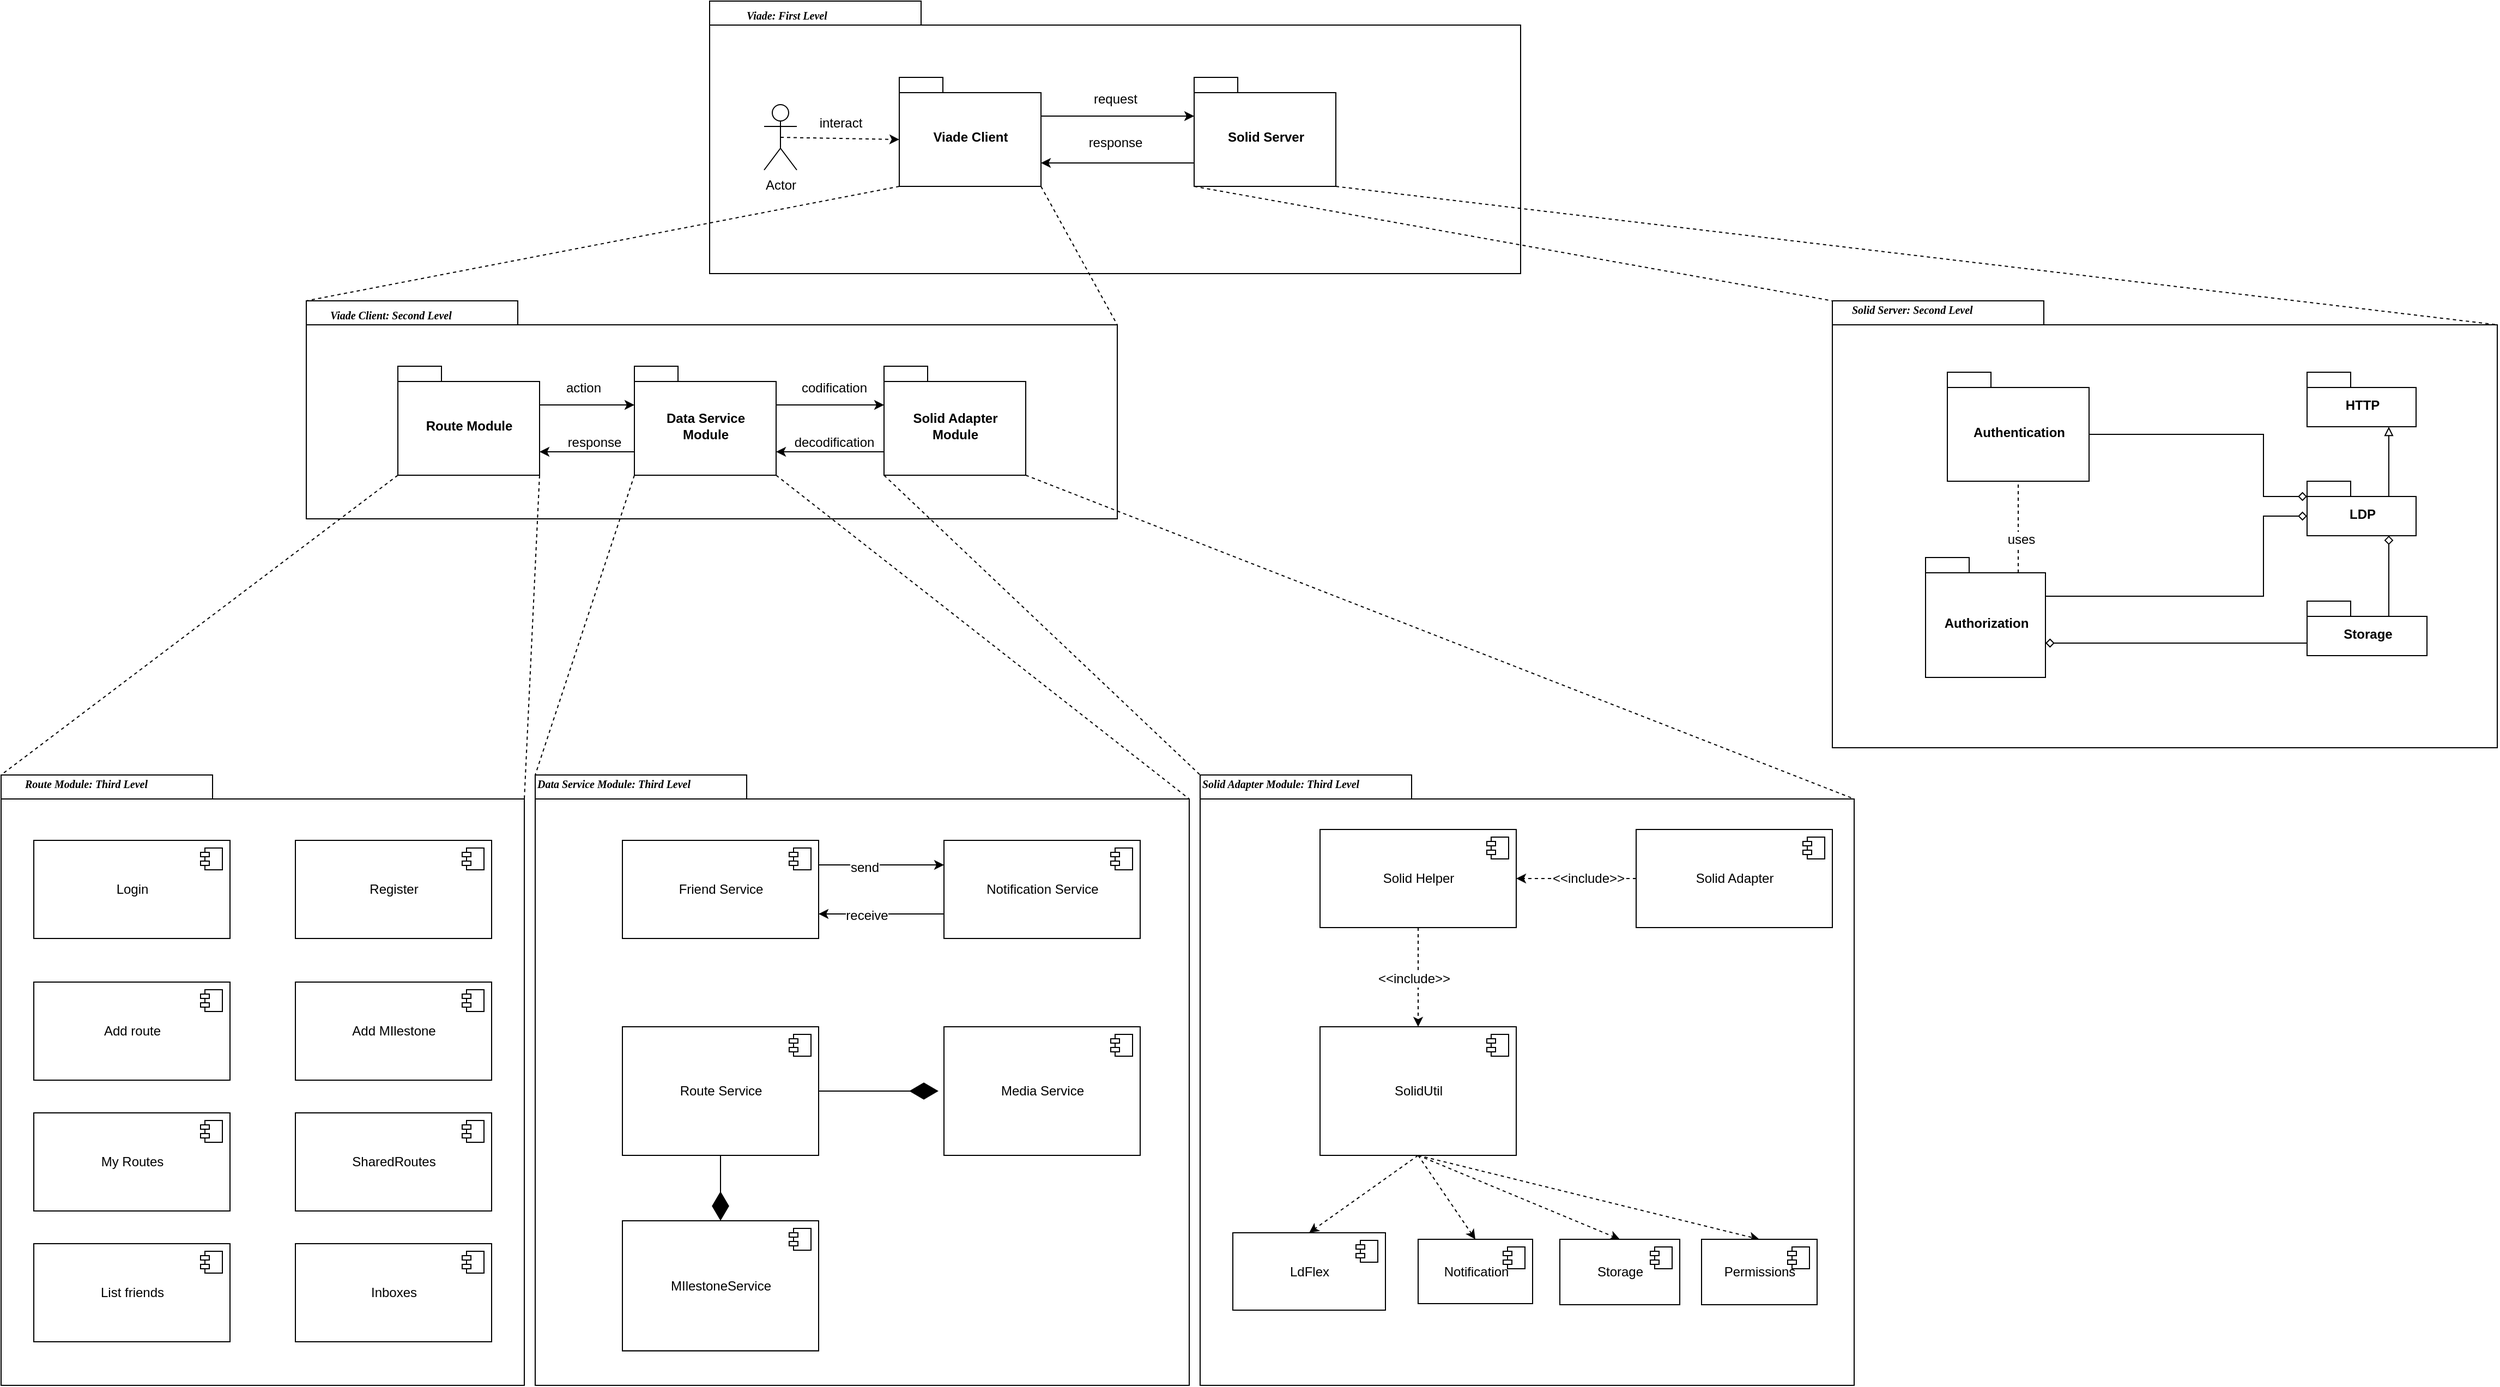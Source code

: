 <mxfile version="12.9.4" type="device"><diagram name="Page-1" id="b5b7bab2-c9e2-2cf4-8b2a-24fd1a2a6d21"><mxGraphModel dx="2946" dy="1530" grid="1" gridSize="10" guides="1" tooltips="1" connect="1" arrows="1" fold="1" page="1" pageScale="1" pageWidth="827" pageHeight="1169" background="#ffffff" math="0" shadow="0"><root><mxCell id="0"/><mxCell id="1" parent="0"/><mxCell id="coFbZMBNHzpDtPUYDbNX-60" value="" style="group" vertex="1" connectable="0" parent="1"><mxGeometry x="1140" y="820" width="600" height="560" as="geometry"/></mxCell><mxCell id="coFbZMBNHzpDtPUYDbNX-61" value="" style="shape=folder;fontStyle=1;spacingTop=10;tabWidth=194;tabHeight=22;tabPosition=left;html=1;rounded=0;shadow=0;comic=0;labelBackgroundColor=none;strokeWidth=1;fillColor=none;fontFamily=Verdana;fontSize=10;align=center;" vertex="1" parent="coFbZMBNHzpDtPUYDbNX-60"><mxGeometry x="-30" width="600" height="560" as="geometry"/></mxCell><mxCell id="coFbZMBNHzpDtPUYDbNX-62" value="&lt;b&gt;&lt;i&gt;Solid Adapter Module: Third Level&lt;/i&gt;&lt;/b&gt;" style="text;html=1;align=left;verticalAlign=top;spacingTop=-4;fontSize=10;fontFamily=Verdana" vertex="1" parent="coFbZMBNHzpDtPUYDbNX-60"><mxGeometry x="-30" width="130" height="18.66" as="geometry"/></mxCell><mxCell id="coFbZMBNHzpDtPUYDbNX-63" value="Notification" style="html=1;fillColor=#ffffff;" vertex="1" parent="coFbZMBNHzpDtPUYDbNX-60"><mxGeometry x="170" y="426" width="105" height="59" as="geometry"/></mxCell><mxCell id="coFbZMBNHzpDtPUYDbNX-64" value="" style="shape=component;jettyWidth=8;jettyHeight=4;" vertex="1" parent="coFbZMBNHzpDtPUYDbNX-63"><mxGeometry x="1" width="20" height="20" relative="1" as="geometry"><mxPoint x="-27" y="7" as="offset"/></mxGeometry></mxCell><mxCell id="coFbZMBNHzpDtPUYDbNX-73" value="Solid Adapter" style="html=1;fillColor=#ffffff;" vertex="1" parent="coFbZMBNHzpDtPUYDbNX-60"><mxGeometry x="370" y="50" width="180" height="90" as="geometry"/></mxCell><mxCell id="coFbZMBNHzpDtPUYDbNX-74" value="" style="shape=component;jettyWidth=8;jettyHeight=4;" vertex="1" parent="coFbZMBNHzpDtPUYDbNX-73"><mxGeometry x="1" width="20" height="20" relative="1" as="geometry"><mxPoint x="-27" y="7" as="offset"/></mxGeometry></mxCell><mxCell id="coFbZMBNHzpDtPUYDbNX-89" style="edgeStyle=none;rounded=0;orthogonalLoop=1;jettySize=auto;html=1;exitX=0.5;exitY=1;exitDx=0;exitDy=0;entryX=0.5;entryY=0;entryDx=0;entryDy=0;dashed=1;startArrow=none;startFill=0;endArrow=classic;endFill=1;" edge="1" parent="coFbZMBNHzpDtPUYDbNX-60" source="coFbZMBNHzpDtPUYDbNX-75" target="coFbZMBNHzpDtPUYDbNX-65"><mxGeometry relative="1" as="geometry"><Array as="points"/></mxGeometry></mxCell><mxCell id="coFbZMBNHzpDtPUYDbNX-90" value="&amp;lt;&amp;lt;include&amp;gt;&amp;gt;" style="text;html=1;align=center;verticalAlign=middle;resizable=0;points=[];labelBackgroundColor=#ffffff;" vertex="1" connectable="0" parent="coFbZMBNHzpDtPUYDbNX-89"><mxGeometry x="0.035" y="-4" relative="1" as="geometry"><mxPoint as="offset"/></mxGeometry></mxCell><mxCell id="coFbZMBNHzpDtPUYDbNX-75" value="Solid Helper" style="html=1;fillColor=#ffffff;" vertex="1" parent="coFbZMBNHzpDtPUYDbNX-60"><mxGeometry x="80" y="50" width="180" height="90" as="geometry"/></mxCell><mxCell id="coFbZMBNHzpDtPUYDbNX-76" value="" style="shape=component;jettyWidth=8;jettyHeight=4;" vertex="1" parent="coFbZMBNHzpDtPUYDbNX-75"><mxGeometry x="1" width="20" height="20" relative="1" as="geometry"><mxPoint x="-27" y="7" as="offset"/></mxGeometry></mxCell><mxCell id="coFbZMBNHzpDtPUYDbNX-77" style="edgeStyle=orthogonalEdgeStyle;rounded=0;orthogonalLoop=1;jettySize=auto;html=1;exitX=0;exitY=0.5;exitDx=0;exitDy=0;entryX=1;entryY=0.5;entryDx=0;entryDy=0;dashed=1;" edge="1" parent="coFbZMBNHzpDtPUYDbNX-60" source="coFbZMBNHzpDtPUYDbNX-73" target="coFbZMBNHzpDtPUYDbNX-75"><mxGeometry relative="1" as="geometry"/></mxCell><mxCell id="coFbZMBNHzpDtPUYDbNX-88" value="&amp;lt;&amp;lt;include&amp;gt;&amp;gt;" style="text;html=1;align=center;verticalAlign=middle;resizable=0;points=[];labelBackgroundColor=#ffffff;" vertex="1" connectable="0" parent="coFbZMBNHzpDtPUYDbNX-77"><mxGeometry x="-0.201" relative="1" as="geometry"><mxPoint as="offset"/></mxGeometry></mxCell><mxCell id="coFbZMBNHzpDtPUYDbNX-95" style="edgeStyle=none;rounded=0;orthogonalLoop=1;jettySize=auto;html=1;exitX=0.5;exitY=1;exitDx=0;exitDy=0;entryX=0.5;entryY=0;entryDx=0;entryDy=0;dashed=1;startArrow=none;startFill=0;endArrow=classic;endFill=1;" edge="1" parent="coFbZMBNHzpDtPUYDbNX-60" source="coFbZMBNHzpDtPUYDbNX-65" target="coFbZMBNHzpDtPUYDbNX-63"><mxGeometry relative="1" as="geometry"/></mxCell><mxCell id="coFbZMBNHzpDtPUYDbNX-104" style="edgeStyle=none;rounded=0;orthogonalLoop=1;jettySize=auto;html=1;exitX=0.5;exitY=1;exitDx=0;exitDy=0;entryX=0.5;entryY=0;entryDx=0;entryDy=0;dashed=1;startArrow=none;startFill=0;endArrow=classic;endFill=1;" edge="1" parent="coFbZMBNHzpDtPUYDbNX-60" source="coFbZMBNHzpDtPUYDbNX-65" target="coFbZMBNHzpDtPUYDbNX-100"><mxGeometry relative="1" as="geometry"/></mxCell><mxCell id="coFbZMBNHzpDtPUYDbNX-105" style="edgeStyle=none;rounded=0;orthogonalLoop=1;jettySize=auto;html=1;exitX=0.5;exitY=1;exitDx=0;exitDy=0;entryX=0.5;entryY=0;entryDx=0;entryDy=0;dashed=1;startArrow=none;startFill=0;endArrow=classic;endFill=1;" edge="1" parent="coFbZMBNHzpDtPUYDbNX-60" source="coFbZMBNHzpDtPUYDbNX-65" target="coFbZMBNHzpDtPUYDbNX-102"><mxGeometry relative="1" as="geometry"/></mxCell><mxCell id="coFbZMBNHzpDtPUYDbNX-106" style="edgeStyle=none;rounded=0;orthogonalLoop=1;jettySize=auto;html=1;exitX=0.5;exitY=1;exitDx=0;exitDy=0;entryX=0.5;entryY=0;entryDx=0;entryDy=0;dashed=1;startArrow=none;startFill=0;endArrow=classic;endFill=1;" edge="1" parent="coFbZMBNHzpDtPUYDbNX-60" source="coFbZMBNHzpDtPUYDbNX-65" target="coFbZMBNHzpDtPUYDbNX-98"><mxGeometry relative="1" as="geometry"/></mxCell><mxCell id="coFbZMBNHzpDtPUYDbNX-65" value="SolidUtil" style="html=1;fillColor=#ffffff;" vertex="1" parent="coFbZMBNHzpDtPUYDbNX-60"><mxGeometry x="80" y="231" width="180" height="118" as="geometry"/></mxCell><mxCell id="coFbZMBNHzpDtPUYDbNX-66" value="" style="shape=component;jettyWidth=8;jettyHeight=4;" vertex="1" parent="coFbZMBNHzpDtPUYDbNX-65"><mxGeometry x="1" width="20" height="20" relative="1" as="geometry"><mxPoint x="-27" y="7" as="offset"/></mxGeometry></mxCell><mxCell id="coFbZMBNHzpDtPUYDbNX-98" value="LdFlex" style="html=1;fillColor=#ffffff;" vertex="1" parent="coFbZMBNHzpDtPUYDbNX-60"><mxGeometry y="420" width="140" height="71" as="geometry"/></mxCell><mxCell id="coFbZMBNHzpDtPUYDbNX-99" value="" style="shape=component;jettyWidth=8;jettyHeight=4;" vertex="1" parent="coFbZMBNHzpDtPUYDbNX-98"><mxGeometry x="1" width="20" height="20" relative="1" as="geometry"><mxPoint x="-27" y="7" as="offset"/></mxGeometry></mxCell><mxCell id="coFbZMBNHzpDtPUYDbNX-100" value="Storage" style="html=1;fillColor=#ffffff;" vertex="1" parent="coFbZMBNHzpDtPUYDbNX-60"><mxGeometry x="300" y="426" width="110" height="60" as="geometry"/></mxCell><mxCell id="coFbZMBNHzpDtPUYDbNX-101" value="" style="shape=component;jettyWidth=8;jettyHeight=4;" vertex="1" parent="coFbZMBNHzpDtPUYDbNX-100"><mxGeometry x="1" width="20" height="20" relative="1" as="geometry"><mxPoint x="-27" y="7" as="offset"/></mxGeometry></mxCell><mxCell id="coFbZMBNHzpDtPUYDbNX-102" value="Permissions" style="html=1;fillColor=#ffffff;" vertex="1" parent="coFbZMBNHzpDtPUYDbNX-60"><mxGeometry x="430" y="426" width="106" height="60" as="geometry"/></mxCell><mxCell id="coFbZMBNHzpDtPUYDbNX-103" value="" style="shape=component;jettyWidth=8;jettyHeight=4;" vertex="1" parent="coFbZMBNHzpDtPUYDbNX-102"><mxGeometry x="1" width="20" height="20" relative="1" as="geometry"><mxPoint x="-27" y="7" as="offset"/></mxGeometry></mxCell><mxCell id="coFbZMBNHzpDtPUYDbNX-20" value="" style="group" vertex="1" connectable="0" parent="1"><mxGeometry x="690" y="820" width="600" height="560" as="geometry"/></mxCell><mxCell id="coFbZMBNHzpDtPUYDbNX-2" value="" style="shape=folder;fontStyle=1;spacingTop=10;tabWidth=194;tabHeight=22;tabPosition=left;html=1;rounded=0;shadow=0;comic=0;labelBackgroundColor=none;strokeWidth=1;fillColor=none;fontFamily=Verdana;fontSize=10;align=center;" vertex="1" parent="coFbZMBNHzpDtPUYDbNX-20"><mxGeometry x="-190" width="600" height="560" as="geometry"/></mxCell><mxCell id="coFbZMBNHzpDtPUYDbNX-13" value="&lt;b&gt;&lt;i&gt;Data Service Module: Third Level&lt;/i&gt;&lt;/b&gt;" style="text;html=1;align=left;verticalAlign=top;spacingTop=-4;fontSize=10;fontFamily=Verdana" vertex="1" parent="coFbZMBNHzpDtPUYDbNX-20"><mxGeometry x="-190" width="130" height="18.66" as="geometry"/></mxCell><mxCell id="coFbZMBNHzpDtPUYDbNX-3" value="Route Service" style="html=1;fillColor=#ffffff;" vertex="1" parent="coFbZMBNHzpDtPUYDbNX-20"><mxGeometry x="-110" y="231" width="180" height="118" as="geometry"/></mxCell><mxCell id="coFbZMBNHzpDtPUYDbNX-4" value="" style="shape=component;jettyWidth=8;jettyHeight=4;" vertex="1" parent="coFbZMBNHzpDtPUYDbNX-3"><mxGeometry x="1" width="20" height="20" relative="1" as="geometry"><mxPoint x="-27" y="7" as="offset"/></mxGeometry></mxCell><mxCell id="coFbZMBNHzpDtPUYDbNX-11" value="Media Service" style="html=1;fillColor=#ffffff;" vertex="1" parent="coFbZMBNHzpDtPUYDbNX-20"><mxGeometry x="185" y="231" width="180" height="118" as="geometry"/></mxCell><mxCell id="coFbZMBNHzpDtPUYDbNX-12" value="" style="shape=component;jettyWidth=8;jettyHeight=4;" vertex="1" parent="coFbZMBNHzpDtPUYDbNX-11"><mxGeometry x="1" width="20" height="20" relative="1" as="geometry"><mxPoint x="-27" y="7" as="offset"/></mxGeometry></mxCell><mxCell id="coFbZMBNHzpDtPUYDbNX-19" value="" style="endArrow=diamondThin;endFill=1;endSize=24;html=1;" edge="1" parent="coFbZMBNHzpDtPUYDbNX-20" source="coFbZMBNHzpDtPUYDbNX-3"><mxGeometry width="160" relative="1" as="geometry"><mxPoint x="70" y="290" as="sourcePoint"/><mxPoint x="180" y="290" as="targetPoint"/></mxGeometry></mxCell><mxCell id="coFbZMBNHzpDtPUYDbNX-5" value="MIlestoneService" style="html=1;fillColor=#ffffff;" vertex="1" parent="coFbZMBNHzpDtPUYDbNX-20"><mxGeometry x="-110" y="409" width="180" height="119.25" as="geometry"/></mxCell><mxCell id="coFbZMBNHzpDtPUYDbNX-6" value="" style="shape=component;jettyWidth=8;jettyHeight=4;" vertex="1" parent="coFbZMBNHzpDtPUYDbNX-5"><mxGeometry x="1" width="20" height="20" relative="1" as="geometry"><mxPoint x="-27" y="7" as="offset"/></mxGeometry></mxCell><mxCell id="coFbZMBNHzpDtPUYDbNX-23" value="MIlestoneService" style="html=1;fillColor=#ffffff;" vertex="1" parent="coFbZMBNHzpDtPUYDbNX-5"><mxGeometry width="180" height="119.25" as="geometry"/></mxCell><mxCell id="coFbZMBNHzpDtPUYDbNX-24" value="" style="shape=component;jettyWidth=8;jettyHeight=4;" vertex="1" parent="coFbZMBNHzpDtPUYDbNX-23"><mxGeometry x="1" width="20" height="20" relative="1" as="geometry"><mxPoint x="-27" y="7" as="offset"/></mxGeometry></mxCell><mxCell id="coFbZMBNHzpDtPUYDbNX-18" value="" style="endArrow=diamondThin;endFill=1;endSize=24;html=1;entryX=0.5;entryY=0;entryDx=0;entryDy=0;exitX=0.5;exitY=1;exitDx=0;exitDy=0;" edge="1" parent="coFbZMBNHzpDtPUYDbNX-20" source="coFbZMBNHzpDtPUYDbNX-3" target="coFbZMBNHzpDtPUYDbNX-5"><mxGeometry width="160" relative="1" as="geometry"><mxPoint x="-405" y="410" as="sourcePoint"/><mxPoint x="-245" y="410" as="targetPoint"/></mxGeometry></mxCell><mxCell id="coFbZMBNHzpDtPUYDbNX-9" value="Friend Service" style="html=1;fillColor=#ffffff;" vertex="1" parent="coFbZMBNHzpDtPUYDbNX-20"><mxGeometry x="-110" y="60" width="180" height="90" as="geometry"/></mxCell><mxCell id="coFbZMBNHzpDtPUYDbNX-10" value="" style="shape=component;jettyWidth=8;jettyHeight=4;" vertex="1" parent="coFbZMBNHzpDtPUYDbNX-9"><mxGeometry x="1" width="20" height="20" relative="1" as="geometry"><mxPoint x="-27" y="7" as="offset"/></mxGeometry></mxCell><mxCell id="coFbZMBNHzpDtPUYDbNX-7" value="Notification Service" style="html=1;fillColor=#ffffff;" vertex="1" parent="coFbZMBNHzpDtPUYDbNX-20"><mxGeometry x="185" y="60" width="180" height="90" as="geometry"/></mxCell><mxCell id="coFbZMBNHzpDtPUYDbNX-8" value="" style="shape=component;jettyWidth=8;jettyHeight=4;" vertex="1" parent="coFbZMBNHzpDtPUYDbNX-7"><mxGeometry x="1" width="20" height="20" relative="1" as="geometry"><mxPoint x="-27" y="7" as="offset"/></mxGeometry></mxCell><mxCell id="coFbZMBNHzpDtPUYDbNX-14" style="edgeStyle=orthogonalEdgeStyle;rounded=0;orthogonalLoop=1;jettySize=auto;html=1;exitX=1;exitY=0.25;exitDx=0;exitDy=0;entryX=0;entryY=0.25;entryDx=0;entryDy=0;" edge="1" parent="coFbZMBNHzpDtPUYDbNX-20" source="coFbZMBNHzpDtPUYDbNX-9" target="coFbZMBNHzpDtPUYDbNX-7"><mxGeometry relative="1" as="geometry"/></mxCell><mxCell id="coFbZMBNHzpDtPUYDbNX-15" value="send" style="text;html=1;align=center;verticalAlign=middle;resizable=0;points=[];labelBackgroundColor=#ffffff;" vertex="1" connectable="0" parent="coFbZMBNHzpDtPUYDbNX-14"><mxGeometry x="-0.27" y="-1" relative="1" as="geometry"><mxPoint y="1" as="offset"/></mxGeometry></mxCell><mxCell id="coFbZMBNHzpDtPUYDbNX-16" style="edgeStyle=orthogonalEdgeStyle;rounded=0;orthogonalLoop=1;jettySize=auto;html=1;exitX=0;exitY=0.75;exitDx=0;exitDy=0;entryX=1;entryY=0.75;entryDx=0;entryDy=0;" edge="1" parent="coFbZMBNHzpDtPUYDbNX-20" source="coFbZMBNHzpDtPUYDbNX-7" target="coFbZMBNHzpDtPUYDbNX-9"><mxGeometry relative="1" as="geometry"/></mxCell><mxCell id="coFbZMBNHzpDtPUYDbNX-17" value="receive" style="text;html=1;align=center;verticalAlign=middle;resizable=0;points=[];labelBackgroundColor=#ffffff;" vertex="1" connectable="0" parent="coFbZMBNHzpDtPUYDbNX-16"><mxGeometry x="0.234" y="1" relative="1" as="geometry"><mxPoint as="offset"/></mxGeometry></mxCell><mxCell id="JMqOhHbG0OMHIz-hr8Jg-25" value="" style="shape=folder;fontStyle=1;spacingTop=10;tabWidth=194;tabHeight=22;tabPosition=left;html=1;rounded=0;shadow=0;comic=0;labelBackgroundColor=none;strokeWidth=1;fillColor=none;fontFamily=Verdana;fontSize=10;align=center;" parent="1" vertex="1"><mxGeometry x="1690" y="385" width="610" height="410" as="geometry"/></mxCell><mxCell id="JMqOhHbG0OMHIz-hr8Jg-45" value="Authorization" style="shape=folder;fontStyle=1;spacingTop=10;tabWidth=40;tabHeight=14;tabPosition=left;html=1;" parent="1" vertex="1"><mxGeometry x="1775.5" y="620.5" width="110" height="110" as="geometry"/></mxCell><mxCell id="JMqOhHbG0OMHIz-hr8Jg-43" value="Authentication" style="shape=folder;fontStyle=1;spacingTop=10;tabWidth=40;tabHeight=14;tabPosition=left;html=1;" parent="1" vertex="1"><mxGeometry x="1795.5" y="450.5" width="130" height="100" as="geometry"/></mxCell><mxCell id="JMqOhHbG0OMHIz-hr8Jg-12" value="" style="group" parent="1" vertex="1" connectable="0"><mxGeometry x="660" y="110" width="744" height="250" as="geometry"/></mxCell><mxCell id="6e0c8c40b5770093-72" value="" style="shape=folder;fontStyle=1;spacingTop=10;tabWidth=194;tabHeight=22;tabPosition=left;html=1;rounded=0;shadow=0;comic=0;labelBackgroundColor=none;strokeWidth=1;fillColor=none;fontFamily=Verdana;fontSize=10;align=center;" parent="JMqOhHbG0OMHIz-hr8Jg-12" vertex="1"><mxGeometry width="744" height="250" as="geometry"/></mxCell><mxCell id="6e0c8c40b5770093-73" value="&lt;b&gt;&lt;i&gt;Viade: First Level&lt;/i&gt;&lt;/b&gt;" style="text;html=1;align=left;verticalAlign=top;spacingTop=-4;fontSize=10;fontFamily=Verdana" parent="JMqOhHbG0OMHIz-hr8Jg-12" vertex="1"><mxGeometry x="31.5" y="4.5" width="130" height="20" as="geometry"/></mxCell><mxCell id="JMqOhHbG0OMHIz-hr8Jg-2" value="Viade Client" style="shape=folder;fontStyle=1;spacingTop=10;tabWidth=40;tabHeight=14;tabPosition=left;html=1;" parent="JMqOhHbG0OMHIz-hr8Jg-12" vertex="1"><mxGeometry x="174" y="70" width="130" height="100" as="geometry"/></mxCell><mxCell id="JMqOhHbG0OMHIz-hr8Jg-9" style="edgeStyle=orthogonalEdgeStyle;rounded=0;orthogonalLoop=1;jettySize=auto;html=1;exitX=0;exitY=0;exitDx=0;exitDy=78.5;exitPerimeter=0;entryX=0;entryY=0;entryDx=130;entryDy=78.5;entryPerimeter=0;startArrow=none;startFill=0;" parent="JMqOhHbG0OMHIz-hr8Jg-12" source="JMqOhHbG0OMHIz-hr8Jg-4" target="JMqOhHbG0OMHIz-hr8Jg-2" edge="1"><mxGeometry relative="1" as="geometry"/></mxCell><mxCell id="JMqOhHbG0OMHIz-hr8Jg-11" value="response" style="text;html=1;align=center;verticalAlign=middle;resizable=0;points=[];labelBackgroundColor=#ffffff;" parent="JMqOhHbG0OMHIz-hr8Jg-9" vertex="1" connectable="0"><mxGeometry x="0.26" y="-1" relative="1" as="geometry"><mxPoint x="15.74" y="-17.5" as="offset"/></mxGeometry></mxCell><mxCell id="JMqOhHbG0OMHIz-hr8Jg-4" value="Solid Server" style="shape=folder;fontStyle=1;spacingTop=10;tabWidth=40;tabHeight=14;tabPosition=left;html=1;" parent="JMqOhHbG0OMHIz-hr8Jg-12" vertex="1"><mxGeometry x="444.5" y="70" width="130" height="100" as="geometry"/></mxCell><mxCell id="JMqOhHbG0OMHIz-hr8Jg-8" style="edgeStyle=orthogonalEdgeStyle;rounded=0;orthogonalLoop=1;jettySize=auto;html=1;exitX=0;exitY=0;exitDx=130;exitDy=35.5;exitPerimeter=0;entryX=0;entryY=0;entryDx=0;entryDy=35.5;entryPerimeter=0;startArrow=none;startFill=0;" parent="JMqOhHbG0OMHIz-hr8Jg-12" source="JMqOhHbG0OMHIz-hr8Jg-2" target="JMqOhHbG0OMHIz-hr8Jg-4" edge="1"><mxGeometry relative="1" as="geometry"/></mxCell><mxCell id="JMqOhHbG0OMHIz-hr8Jg-10" value="request" style="text;html=1;align=center;verticalAlign=middle;resizable=0;points=[];labelBackgroundColor=#ffffff;" parent="JMqOhHbG0OMHIz-hr8Jg-8" vertex="1" connectable="0"><mxGeometry x="-0.217" y="-1" relative="1" as="geometry"><mxPoint x="13" y="-16.5" as="offset"/></mxGeometry></mxCell><mxCell id="JMqOhHbG0OMHIz-hr8Jg-108" style="edgeStyle=none;orthogonalLoop=1;jettySize=auto;html=1;exitX=0.5;exitY=0.5;exitDx=0;exitDy=0;exitPerimeter=0;entryX=0;entryY=0;entryDx=0;entryDy=57;entryPerimeter=0;dashed=1;startArrow=none;startFill=0;endArrow=classic;endFill=1;" parent="JMqOhHbG0OMHIz-hr8Jg-12" source="JMqOhHbG0OMHIz-hr8Jg-107" target="JMqOhHbG0OMHIz-hr8Jg-2" edge="1"><mxGeometry relative="1" as="geometry"/></mxCell><mxCell id="JMqOhHbG0OMHIz-hr8Jg-109" value="interact" style="text;html=1;align=center;verticalAlign=middle;resizable=0;points=[];labelBackgroundColor=#ffffff;" parent="JMqOhHbG0OMHIz-hr8Jg-108" vertex="1" connectable="0"><mxGeometry x="0.244" y="-2" relative="1" as="geometry"><mxPoint x="-13.3" y="-16.39" as="offset"/></mxGeometry></mxCell><mxCell id="JMqOhHbG0OMHIz-hr8Jg-107" value="Actor" style="shape=umlActor;verticalLabelPosition=bottom;labelBackgroundColor=#ffffff;verticalAlign=top;html=1;fillColor=#ffffff;" parent="JMqOhHbG0OMHIz-hr8Jg-12" vertex="1"><mxGeometry x="50" y="95" width="30" height="60" as="geometry"/></mxCell><mxCell id="JMqOhHbG0OMHIz-hr8Jg-34" value="" style="shape=folder;fontStyle=1;spacingTop=10;tabWidth=194;tabHeight=22;tabPosition=left;html=1;rounded=0;shadow=0;comic=0;labelBackgroundColor=none;strokeWidth=1;fillColor=none;fontFamily=Verdana;fontSize=10;align=center;" parent="1" vertex="1"><mxGeometry x="290" y="385" width="744" height="200" as="geometry"/></mxCell><mxCell id="JMqOhHbG0OMHIz-hr8Jg-35" value="&lt;b&gt;&lt;i&gt;Viade Client: Second Level&lt;/i&gt;&lt;/b&gt;" style="text;html=1;align=left;verticalAlign=top;spacingTop=-4;fontSize=10;fontFamily=Verdana" parent="1" vertex="1"><mxGeometry x="310" y="389.5" width="130" height="20" as="geometry"/></mxCell><mxCell id="JMqOhHbG0OMHIz-hr8Jg-74" style="edgeStyle=none;orthogonalLoop=1;jettySize=auto;html=1;exitX=0;exitY=0;exitDx=0;exitDy=78.5;exitPerimeter=0;entryX=0;entryY=0;entryDx=130;entryDy=78.5;entryPerimeter=0;startArrow=none;startFill=0;endArrow=classic;endFill=1;" parent="1" source="JMqOhHbG0OMHIz-hr8Jg-36" target="JMqOhHbG0OMHIz-hr8Jg-39" edge="1"><mxGeometry relative="1" as="geometry"/></mxCell><mxCell id="JMqOhHbG0OMHIz-hr8Jg-77" value="decodification" style="text;html=1;align=center;verticalAlign=middle;resizable=0;points=[];labelBackgroundColor=#ffffff;" parent="JMqOhHbG0OMHIz-hr8Jg-74" vertex="1" connectable="0"><mxGeometry x="0.366" y="1" relative="1" as="geometry"><mxPoint x="21.14" y="-10" as="offset"/></mxGeometry></mxCell><mxCell id="coFbZMBNHzpDtPUYDbNX-82" style="edgeStyle=none;rounded=0;orthogonalLoop=1;jettySize=auto;html=1;exitX=0;exitY=0;exitDx=130;exitDy=100;exitPerimeter=0;entryX=0;entryY=0;entryDx=600;entryDy=22;entryPerimeter=0;dashed=1;endArrow=none;endFill=0;" edge="1" parent="1" source="JMqOhHbG0OMHIz-hr8Jg-36" target="coFbZMBNHzpDtPUYDbNX-61"><mxGeometry relative="1" as="geometry"/></mxCell><mxCell id="coFbZMBNHzpDtPUYDbNX-83" style="edgeStyle=none;rounded=0;orthogonalLoop=1;jettySize=auto;html=1;exitX=0;exitY=0;exitDx=0;exitDy=100;exitPerimeter=0;entryX=0;entryY=0;entryDx=0;entryDy=0;dashed=1;endArrow=none;endFill=0;" edge="1" parent="1" source="JMqOhHbG0OMHIz-hr8Jg-36" target="coFbZMBNHzpDtPUYDbNX-62"><mxGeometry relative="1" as="geometry"/></mxCell><mxCell id="JMqOhHbG0OMHIz-hr8Jg-36" value="Solid Adapter&lt;br&gt;Module" style="shape=folder;fontStyle=1;spacingTop=10;tabWidth=40;tabHeight=14;tabPosition=left;html=1;" parent="1" vertex="1"><mxGeometry x="820" y="445" width="130" height="100" as="geometry"/></mxCell><mxCell id="JMqOhHbG0OMHIz-hr8Jg-72" style="edgeStyle=none;orthogonalLoop=1;jettySize=auto;html=1;exitX=0;exitY=0;exitDx=0;exitDy=78.5;exitPerimeter=0;entryX=0;entryY=0;entryDx=130;entryDy=78.5;entryPerimeter=0;startArrow=none;startFill=0;endArrow=classic;endFill=1;" parent="1" source="JMqOhHbG0OMHIz-hr8Jg-39" target="JMqOhHbG0OMHIz-hr8Jg-67" edge="1"><mxGeometry relative="1" as="geometry"/></mxCell><mxCell id="JMqOhHbG0OMHIz-hr8Jg-78" value="response" style="text;html=1;align=center;verticalAlign=middle;resizable=0;points=[];labelBackgroundColor=#ffffff;" parent="JMqOhHbG0OMHIz-hr8Jg-72" vertex="1" connectable="0"><mxGeometry x="-0.506" y="1" relative="1" as="geometry"><mxPoint x="-15.57" y="-10" as="offset"/></mxGeometry></mxCell><mxCell id="JMqOhHbG0OMHIz-hr8Jg-73" style="edgeStyle=none;orthogonalLoop=1;jettySize=auto;html=1;exitX=0;exitY=0;exitDx=130;exitDy=35.5;exitPerimeter=0;entryX=0;entryY=0;entryDx=0;entryDy=35.5;entryPerimeter=0;startArrow=none;startFill=0;endArrow=classic;endFill=1;" parent="1" source="JMqOhHbG0OMHIz-hr8Jg-39" target="JMqOhHbG0OMHIz-hr8Jg-36" edge="1"><mxGeometry relative="1" as="geometry"/></mxCell><mxCell id="JMqOhHbG0OMHIz-hr8Jg-76" value="codification" style="text;html=1;align=center;verticalAlign=middle;resizable=0;points=[];labelBackgroundColor=#ffffff;" parent="JMqOhHbG0OMHIz-hr8Jg-73" vertex="1" connectable="0"><mxGeometry x="-0.481" y="2" relative="1" as="geometry"><mxPoint x="27.29" y="-13.5" as="offset"/></mxGeometry></mxCell><mxCell id="coFbZMBNHzpDtPUYDbNX-21" style="rounded=0;orthogonalLoop=1;jettySize=auto;html=1;exitX=0;exitY=0;exitDx=0;exitDy=100;exitPerimeter=0;dashed=1;endArrow=none;endFill=0;entryX=0;entryY=0;entryDx=0;entryDy=0;" edge="1" parent="1" source="JMqOhHbG0OMHIz-hr8Jg-39" target="coFbZMBNHzpDtPUYDbNX-13"><mxGeometry relative="1" as="geometry"><mxPoint x="670" y="750" as="targetPoint"/></mxGeometry></mxCell><mxCell id="coFbZMBNHzpDtPUYDbNX-22" style="rounded=0;orthogonalLoop=1;jettySize=auto;html=1;exitX=0;exitY=0;exitDx=130;exitDy=100;exitPerimeter=0;entryX=0;entryY=0;entryDx=600;entryDy=22;entryPerimeter=0;dashed=1;endArrow=none;endFill=0;" edge="1" parent="1" source="JMqOhHbG0OMHIz-hr8Jg-39" target="coFbZMBNHzpDtPUYDbNX-2"><mxGeometry relative="1" as="geometry"/></mxCell><mxCell id="JMqOhHbG0OMHIz-hr8Jg-39" value="Data Service&lt;br&gt;Module" style="shape=folder;fontStyle=1;spacingTop=10;tabWidth=40;tabHeight=14;tabPosition=left;html=1;" parent="1" vertex="1"><mxGeometry x="591" y="445" width="130" height="100" as="geometry"/></mxCell><mxCell id="JMqOhHbG0OMHIz-hr8Jg-26" value="&lt;b&gt;&lt;i&gt;Solid Server: Second Level&lt;/i&gt;&lt;/b&gt;" style="text;html=1;align=left;verticalAlign=top;spacingTop=-4;fontSize=10;fontFamily=Verdana" parent="1" vertex="1"><mxGeometry x="1705.5" y="385" width="130" height="20" as="geometry"/></mxCell><mxCell id="JMqOhHbG0OMHIz-hr8Jg-48" style="edgeStyle=orthogonalEdgeStyle;rounded=0;orthogonalLoop=1;jettySize=auto;html=1;exitX=0;exitY=0;exitDx=85;exitDy=14;exitPerimeter=0;entryX=0.5;entryY=1;entryDx=0;entryDy=0;entryPerimeter=0;startArrow=none;startFill=0;endArrow=none;endFill=0;dashed=1;" parent="1" source="JMqOhHbG0OMHIz-hr8Jg-45" target="JMqOhHbG0OMHIz-hr8Jg-43" edge="1"><mxGeometry relative="1" as="geometry"/></mxCell><mxCell id="JMqOhHbG0OMHIz-hr8Jg-49" value="uses" style="text;html=1;align=center;verticalAlign=middle;resizable=0;points=[];labelBackgroundColor=#ffffff;" parent="JMqOhHbG0OMHIz-hr8Jg-48" vertex="1" connectable="0"><mxGeometry x="-0.266" y="-2" relative="1" as="geometry"><mxPoint as="offset"/></mxGeometry></mxCell><mxCell id="JMqOhHbG0OMHIz-hr8Jg-50" value="HTTP" style="shape=folder;fontStyle=1;spacingTop=10;tabWidth=40;tabHeight=14;tabPosition=left;html=1;fillColor=#ffffff;" parent="1" vertex="1"><mxGeometry x="2125.5" y="450.5" width="100" height="50" as="geometry"/></mxCell><mxCell id="JMqOhHbG0OMHIz-hr8Jg-58" style="edgeStyle=orthogonalEdgeStyle;rounded=0;orthogonalLoop=1;jettySize=auto;html=1;exitX=0;exitY=0;exitDx=0;exitDy=32;exitPerimeter=0;startArrow=diamond;startFill=0;endArrow=none;endFill=0;entryX=0;entryY=0;entryDx=110;entryDy=35.5;entryPerimeter=0;" parent="1" source="JMqOhHbG0OMHIz-hr8Jg-51" target="JMqOhHbG0OMHIz-hr8Jg-45" edge="1"><mxGeometry relative="1" as="geometry"><Array as="points"><mxPoint x="2085.5" y="582.5"/><mxPoint x="2085.5" y="656.5"/></Array></mxGeometry></mxCell><mxCell id="JMqOhHbG0OMHIz-hr8Jg-59" style="edgeStyle=orthogonalEdgeStyle;rounded=0;orthogonalLoop=1;jettySize=auto;html=1;exitX=0;exitY=0;exitDx=0;exitDy=14;exitPerimeter=0;entryX=0;entryY=0;entryDx=130;entryDy=57;entryPerimeter=0;startArrow=diamond;startFill=0;endArrow=none;endFill=0;" parent="1" source="JMqOhHbG0OMHIz-hr8Jg-51" target="JMqOhHbG0OMHIz-hr8Jg-43" edge="1"><mxGeometry relative="1" as="geometry"><Array as="points"><mxPoint x="2085.5" y="564.5"/><mxPoint x="2085.5" y="507.5"/></Array></mxGeometry></mxCell><mxCell id="JMqOhHbG0OMHIz-hr8Jg-60" style="edgeStyle=orthogonalEdgeStyle;rounded=0;orthogonalLoop=1;jettySize=auto;html=1;exitX=0;exitY=0;exitDx=75;exitDy=14;exitPerimeter=0;entryX=0.75;entryY=1;entryDx=0;entryDy=0;entryPerimeter=0;startArrow=none;startFill=0;endArrow=block;endFill=0;" parent="1" source="JMqOhHbG0OMHIz-hr8Jg-51" target="JMqOhHbG0OMHIz-hr8Jg-50" edge="1"><mxGeometry relative="1" as="geometry"/></mxCell><mxCell id="JMqOhHbG0OMHIz-hr8Jg-51" value="LDP" style="shape=folder;fontStyle=1;spacingTop=10;tabWidth=40;tabHeight=14;tabPosition=left;html=1;fillColor=#ffffff;" parent="1" vertex="1"><mxGeometry x="2125.5" y="550.5" width="100" height="50" as="geometry"/></mxCell><mxCell id="JMqOhHbG0OMHIz-hr8Jg-57" style="edgeStyle=orthogonalEdgeStyle;rounded=0;orthogonalLoop=1;jettySize=auto;html=1;exitX=0;exitY=0;exitDx=75;exitDy=14;exitPerimeter=0;entryX=0.75;entryY=1;entryDx=0;entryDy=0;entryPerimeter=0;startArrow=none;startFill=0;endArrow=diamond;endFill=0;" parent="1" source="JMqOhHbG0OMHIz-hr8Jg-52" target="JMqOhHbG0OMHIz-hr8Jg-51" edge="1"><mxGeometry relative="1" as="geometry"/></mxCell><mxCell id="JMqOhHbG0OMHIz-hr8Jg-52" value="Storage" style="shape=folder;fontStyle=1;spacingTop=10;tabWidth=40;tabHeight=14;tabPosition=left;html=1;fillColor=#ffffff;" parent="1" vertex="1"><mxGeometry x="2125.5" y="660.5" width="110" height="50" as="geometry"/></mxCell><mxCell id="JMqOhHbG0OMHIz-hr8Jg-56" style="edgeStyle=orthogonalEdgeStyle;rounded=0;orthogonalLoop=1;jettySize=auto;html=1;entryX=0;entryY=0;entryDx=0;entryDy=32;entryPerimeter=0;startArrow=diamond;startFill=0;endArrow=none;endFill=0;exitX=0;exitY=0;exitDx=110;exitDy=78.5;exitPerimeter=0;" parent="1" source="JMqOhHbG0OMHIz-hr8Jg-45" target="JMqOhHbG0OMHIz-hr8Jg-52" edge="1"><mxGeometry relative="1" as="geometry"><Array as="points"><mxPoint x="2125.5" y="699.5"/></Array></mxGeometry></mxCell><mxCell id="JMqOhHbG0OMHIz-hr8Jg-63" style="orthogonalLoop=1;jettySize=auto;html=1;exitX=0;exitY=0;exitDx=0;exitDy=100;exitPerimeter=0;entryX=0;entryY=0;entryDx=0;entryDy=0;entryPerimeter=0;startArrow=none;startFill=0;endArrow=none;endFill=0;dashed=1;" parent="1" source="JMqOhHbG0OMHIz-hr8Jg-2" target="JMqOhHbG0OMHIz-hr8Jg-34" edge="1"><mxGeometry relative="1" as="geometry"/></mxCell><mxCell id="JMqOhHbG0OMHIz-hr8Jg-64" style="edgeStyle=none;orthogonalLoop=1;jettySize=auto;html=1;exitX=0;exitY=0;exitDx=130;exitDy=100;exitPerimeter=0;entryX=0;entryY=0;entryDx=744;entryDy=22;entryPerimeter=0;startArrow=none;startFill=0;endArrow=none;endFill=0;dashed=1;" parent="1" source="JMqOhHbG0OMHIz-hr8Jg-2" target="JMqOhHbG0OMHIz-hr8Jg-34" edge="1"><mxGeometry relative="1" as="geometry"/></mxCell><mxCell id="JMqOhHbG0OMHIz-hr8Jg-65" style="edgeStyle=none;orthogonalLoop=1;jettySize=auto;html=1;exitX=0;exitY=0;exitDx=0;exitDy=100;exitPerimeter=0;entryX=0;entryY=0;entryDx=0;entryDy=0;entryPerimeter=0;startArrow=none;startFill=0;endArrow=none;endFill=0;dashed=1;" parent="1" source="JMqOhHbG0OMHIz-hr8Jg-4" target="JMqOhHbG0OMHIz-hr8Jg-25" edge="1"><mxGeometry relative="1" as="geometry"/></mxCell><mxCell id="JMqOhHbG0OMHIz-hr8Jg-66" style="edgeStyle=none;orthogonalLoop=1;jettySize=auto;html=1;exitX=0;exitY=0;exitDx=130;exitDy=100;exitPerimeter=0;entryX=0;entryY=0;entryDx=610;entryDy=22;entryPerimeter=0;startArrow=none;startFill=0;endArrow=none;endFill=0;dashed=1;" parent="1" source="JMqOhHbG0OMHIz-hr8Jg-4" target="JMqOhHbG0OMHIz-hr8Jg-25" edge="1"><mxGeometry relative="1" as="geometry"/></mxCell><mxCell id="JMqOhHbG0OMHIz-hr8Jg-71" style="edgeStyle=none;orthogonalLoop=1;jettySize=auto;html=1;exitX=0;exitY=0;exitDx=130;exitDy=35.5;exitPerimeter=0;entryX=0;entryY=0;entryDx=0;entryDy=35.5;entryPerimeter=0;startArrow=none;startFill=0;endArrow=classic;endFill=1;" parent="1" source="JMqOhHbG0OMHIz-hr8Jg-67" target="JMqOhHbG0OMHIz-hr8Jg-39" edge="1"><mxGeometry relative="1" as="geometry"/></mxCell><mxCell id="JMqOhHbG0OMHIz-hr8Jg-75" value="action" style="text;html=1;align=center;verticalAlign=middle;resizable=0;points=[];labelBackgroundColor=#ffffff;" parent="JMqOhHbG0OMHIz-hr8Jg-71" vertex="1" connectable="0"><mxGeometry x="-0.413" y="1" relative="1" as="geometry"><mxPoint x="14.29" y="-14.5" as="offset"/></mxGeometry></mxCell><mxCell id="JMqOhHbG0OMHIz-hr8Jg-83" style="edgeStyle=none;orthogonalLoop=1;jettySize=auto;html=1;exitX=0;exitY=0;exitDx=0;exitDy=100;exitPerimeter=0;startArrow=none;startFill=0;endArrow=none;endFill=0;dashed=1;entryX=0;entryY=0;entryDx=0;entryDy=0;entryPerimeter=0;" parent="1" source="JMqOhHbG0OMHIz-hr8Jg-67" target="JMqOhHbG0OMHIz-hr8Jg-14" edge="1"><mxGeometry relative="1" as="geometry"><mxPoint x="250" y="830" as="targetPoint"/></mxGeometry></mxCell><mxCell id="JMqOhHbG0OMHIz-hr8Jg-84" style="edgeStyle=none;orthogonalLoop=1;jettySize=auto;html=1;exitX=0;exitY=0;exitDx=130;exitDy=100;exitPerimeter=0;entryX=0;entryY=0;entryDx=480.0;entryDy=22;entryPerimeter=0;startArrow=none;startFill=0;endArrow=none;endFill=0;dashed=1;" parent="1" source="JMqOhHbG0OMHIz-hr8Jg-67" target="JMqOhHbG0OMHIz-hr8Jg-14" edge="1"><mxGeometry relative="1" as="geometry"/></mxCell><mxCell id="JMqOhHbG0OMHIz-hr8Jg-67" value="Route Module" style="shape=folder;fontStyle=1;spacingTop=10;tabWidth=40;tabHeight=14;tabPosition=left;html=1;" parent="1" vertex="1"><mxGeometry x="374" y="445" width="130" height="100" as="geometry"/></mxCell><mxCell id="JMqOhHbG0OMHIz-hr8Jg-14" value="" style="shape=folder;fontStyle=1;spacingTop=10;tabWidth=194;tabHeight=22;tabPosition=left;html=1;rounded=0;shadow=0;comic=0;labelBackgroundColor=none;strokeWidth=1;fillColor=none;fontFamily=Verdana;fontSize=10;align=center;" parent="1" vertex="1"><mxGeometry x="10" y="820" width="480" height="560" as="geometry"/></mxCell><mxCell id="JMqOhHbG0OMHIz-hr8Jg-15" value="&lt;b&gt;&lt;i&gt;Route Module: Third Level&lt;/i&gt;&lt;/b&gt;" style="text;html=1;align=left;verticalAlign=top;spacingTop=-4;fontSize=10;fontFamily=Verdana" parent="1" vertex="1"><mxGeometry x="30" y="820" width="130" height="18.66" as="geometry"/></mxCell><mxCell id="JMqOhHbG0OMHIz-hr8Jg-90" style="edgeStyle=none;orthogonalLoop=1;jettySize=auto;html=1;exitX=1;exitY=0.25;exitDx=0;exitDy=0;entryX=0;entryY=0.25;entryDx=0;entryDy=0;dashed=1;startArrow=none;startFill=0;endArrow=classic;endFill=1;" parent="1" target="JMqOhHbG0OMHIz-hr8Jg-88" edge="1"><mxGeometry relative="1" as="geometry"><mxPoint x="320" y="1091.5" as="sourcePoint"/></mxGeometry></mxCell><mxCell id="JMqOhHbG0OMHIz-hr8Jg-91" value="add" style="text;html=1;align=center;verticalAlign=middle;resizable=0;points=[];labelBackgroundColor=#ffffff;" parent="JMqOhHbG0OMHIz-hr8Jg-90" vertex="1" connectable="0"><mxGeometry x="0.274" y="-1" relative="1" as="geometry"><mxPoint x="-24.05" y="-20.91" as="offset"/></mxGeometry></mxCell><mxCell id="JMqOhHbG0OMHIz-hr8Jg-104" style="edgeStyle=none;orthogonalLoop=1;jettySize=auto;html=1;exitX=0.5;exitY=0;exitDx=0;exitDy=0;entryX=0.5;entryY=1;entryDx=0;entryDy=0;dashed=1;startArrow=none;startFill=0;endArrow=classic;endFill=1;" parent="1" target="JMqOhHbG0OMHIz-hr8Jg-101" edge="1"><mxGeometry relative="1" as="geometry"><mxPoint x="230" y="1062" as="sourcePoint"/></mxGeometry></mxCell><mxCell id="JMqOhHbG0OMHIz-hr8Jg-105" value="consultar" style="text;html=1;align=center;verticalAlign=middle;resizable=0;points=[];labelBackgroundColor=#ffffff;" parent="JMqOhHbG0OMHIz-hr8Jg-104" vertex="1" connectable="0"><mxGeometry x="-0.078" y="2" relative="1" as="geometry"><mxPoint as="offset"/></mxGeometry></mxCell><mxCell id="JMqOhHbG0OMHIz-hr8Jg-92" style="edgeStyle=none;orthogonalLoop=1;jettySize=auto;html=1;exitX=0;exitY=0.75;exitDx=0;exitDy=0;entryX=1;entryY=0.75;entryDx=0;entryDy=0;dashed=1;startArrow=none;startFill=0;endArrow=classic;endFill=1;" parent="1" source="JMqOhHbG0OMHIz-hr8Jg-88" edge="1"><mxGeometry relative="1" as="geometry"><mxPoint x="320" y="1150.5" as="targetPoint"/></mxGeometry></mxCell><mxCell id="JMqOhHbG0OMHIz-hr8Jg-93" value="remove" style="text;html=1;align=center;verticalAlign=middle;resizable=0;points=[];labelBackgroundColor=#ffffff;" parent="JMqOhHbG0OMHIz-hr8Jg-92" vertex="1" connectable="0"><mxGeometry x="-0.244" relative="1" as="geometry"><mxPoint x="-11.53" y="13.33" as="offset"/></mxGeometry></mxCell><mxCell id="coFbZMBNHzpDtPUYDbNX-25" value="Login" style="html=1;fillColor=#ffffff;" vertex="1" parent="1"><mxGeometry x="40" y="880" width="180" height="90" as="geometry"/></mxCell><mxCell id="coFbZMBNHzpDtPUYDbNX-26" value="" style="shape=component;jettyWidth=8;jettyHeight=4;" vertex="1" parent="coFbZMBNHzpDtPUYDbNX-25"><mxGeometry x="1" width="20" height="20" relative="1" as="geometry"><mxPoint x="-27" y="7" as="offset"/></mxGeometry></mxCell><mxCell id="coFbZMBNHzpDtPUYDbNX-27" value="Register" style="html=1;fillColor=#ffffff;" vertex="1" parent="1"><mxGeometry x="280" y="880" width="180" height="90" as="geometry"/></mxCell><mxCell id="coFbZMBNHzpDtPUYDbNX-28" value="" style="shape=component;jettyWidth=8;jettyHeight=4;" vertex="1" parent="coFbZMBNHzpDtPUYDbNX-27"><mxGeometry x="1" width="20" height="20" relative="1" as="geometry"><mxPoint x="-27" y="7" as="offset"/></mxGeometry></mxCell><mxCell id="coFbZMBNHzpDtPUYDbNX-29" value="Add route" style="html=1;fillColor=#ffffff;" vertex="1" parent="1"><mxGeometry x="40" y="1010" width="180" height="90" as="geometry"/></mxCell><mxCell id="coFbZMBNHzpDtPUYDbNX-30" value="" style="shape=component;jettyWidth=8;jettyHeight=4;" vertex="1" parent="coFbZMBNHzpDtPUYDbNX-29"><mxGeometry x="1" width="20" height="20" relative="1" as="geometry"><mxPoint x="-27" y="7" as="offset"/></mxGeometry></mxCell><mxCell id="coFbZMBNHzpDtPUYDbNX-31" value="Add MIlestone" style="html=1;fillColor=#ffffff;" vertex="1" parent="1"><mxGeometry x="280" y="1010" width="180" height="90" as="geometry"/></mxCell><mxCell id="coFbZMBNHzpDtPUYDbNX-32" value="" style="shape=component;jettyWidth=8;jettyHeight=4;" vertex="1" parent="coFbZMBNHzpDtPUYDbNX-31"><mxGeometry x="1" width="20" height="20" relative="1" as="geometry"><mxPoint x="-27" y="7" as="offset"/></mxGeometry></mxCell><mxCell id="coFbZMBNHzpDtPUYDbNX-33" value="My Routes" style="html=1;fillColor=#ffffff;" vertex="1" parent="1"><mxGeometry x="40" y="1130" width="180" height="90" as="geometry"/></mxCell><mxCell id="coFbZMBNHzpDtPUYDbNX-34" value="" style="shape=component;jettyWidth=8;jettyHeight=4;" vertex="1" parent="coFbZMBNHzpDtPUYDbNX-33"><mxGeometry x="1" width="20" height="20" relative="1" as="geometry"><mxPoint x="-27" y="7" as="offset"/></mxGeometry></mxCell><mxCell id="coFbZMBNHzpDtPUYDbNX-35" value="SharedRoutes" style="html=1;fillColor=#ffffff;" vertex="1" parent="1"><mxGeometry x="280" y="1130" width="180" height="90" as="geometry"/></mxCell><mxCell id="coFbZMBNHzpDtPUYDbNX-36" value="" style="shape=component;jettyWidth=8;jettyHeight=4;" vertex="1" parent="coFbZMBNHzpDtPUYDbNX-35"><mxGeometry x="1" width="20" height="20" relative="1" as="geometry"><mxPoint x="-27" y="7" as="offset"/></mxGeometry></mxCell><mxCell id="coFbZMBNHzpDtPUYDbNX-37" value="List friends&lt;span style=&quot;color: rgba(0 , 0 , 0 , 0) ; font-family: monospace ; font-size: 0px&quot;&gt;%3CmxGraphModel%3E%3Croot%3E%3CmxCell%20id%3D%220%22%2F%3E%3CmxCell%20id%3D%221%22%20parent%3D%220%22%2F%3E%3CmxCell%20id%3D%222%22%20value%3D%22My%20Routes%22%20style%3D%22html%3D1%3BfillColor%3D%23ffffff%3B%22%20vertex%3D%221%22%20parent%3D%221%22%3E%3CmxGeometry%20x%3D%2290%22%20y%3D%221130%22%20width%3D%22180%22%20height%3D%2290%22%20as%3D%22geometry%22%2F%3E%3C%2FmxCell%3E%3CmxCell%20id%3D%223%22%20value%3D%22%22%20style%3D%22shape%3Dcomponent%3BjettyWidth%3D8%3BjettyHeight%3D4%3B%22%20vertex%3D%221%22%20parent%3D%222%22%3E%3CmxGeometry%20x%3D%221%22%20width%3D%2220%22%20height%3D%2220%22%20relative%3D%221%22%20as%3D%22geometry%22%3E%3CmxPoint%20x%3D%22-27%22%20y%3D%227%22%20as%3D%22offset%22%2F%3E%3C%2FmxGeometry%3E%3C%2FmxCell%3E%3C%2Froot%3E%3C%2FmxGraphModel%3E&lt;/span&gt;&lt;span style=&quot;color: rgba(0 , 0 , 0 , 0) ; font-family: monospace ; font-size: 0px&quot;&gt;%3CmxGraphModel%3E%3Croot%3E%3CmxCell%20id%3D%220%22%2F%3E%3CmxCell%20id%3D%221%22%20parent%3D%220%22%2F%3E%3CmxCell%20id%3D%222%22%20value%3D%22My%20Routes%22%20style%3D%22html%3D1%3BfillColor%3D%23ffffff%3B%22%20vertex%3D%221%22%20parent%3D%221%22%3E%3CmxGeometry%20x%3D%2290%22%20y%3D%221130%22%20width%3D%22180%22%20height%3D%2290%22%20as%3D%22geometry%22%2F%3E%3C%2FmxCell%3E%3CmxCell%20id%3D%223%22%20value%3D%22%22%20style%3D%22shape%3Dcomponent%3BjettyWidth%3D8%3BjettyHeight%3D4%3B%22%20vertex%3D%221%22%20parent%3D%222%22%3E%3CmxGeometry%20x%3D%221%22%20width%3D%2220%22%20height%3D%2220%22%20relative%3D%221%22%20as%3D%22geometry%22%3E%3CmxPoint%20x%3D%22-27%22%20y%3D%227%22%20as%3D%22offset%22%2F%3E%3C%2FmxGeometry%3E%3C%2FmxCell%3E%3C%2Froot%3E%3C%2FmxGraphModel%3E&lt;/span&gt;" style="html=1;fillColor=#ffffff;" vertex="1" parent="1"><mxGeometry x="40" y="1250" width="180" height="90" as="geometry"/></mxCell><mxCell id="coFbZMBNHzpDtPUYDbNX-38" value="" style="shape=component;jettyWidth=8;jettyHeight=4;" vertex="1" parent="coFbZMBNHzpDtPUYDbNX-37"><mxGeometry x="1" width="20" height="20" relative="1" as="geometry"><mxPoint x="-27" y="7" as="offset"/></mxGeometry></mxCell><mxCell id="coFbZMBNHzpDtPUYDbNX-39" value="Inboxes" style="html=1;fillColor=#ffffff;" vertex="1" parent="1"><mxGeometry x="280" y="1250" width="180" height="90" as="geometry"/></mxCell><mxCell id="coFbZMBNHzpDtPUYDbNX-40" value="" style="shape=component;jettyWidth=8;jettyHeight=4;" vertex="1" parent="coFbZMBNHzpDtPUYDbNX-39"><mxGeometry x="1" width="20" height="20" relative="1" as="geometry"><mxPoint x="-27" y="7" as="offset"/></mxGeometry></mxCell></root></mxGraphModel></diagram></mxfile>